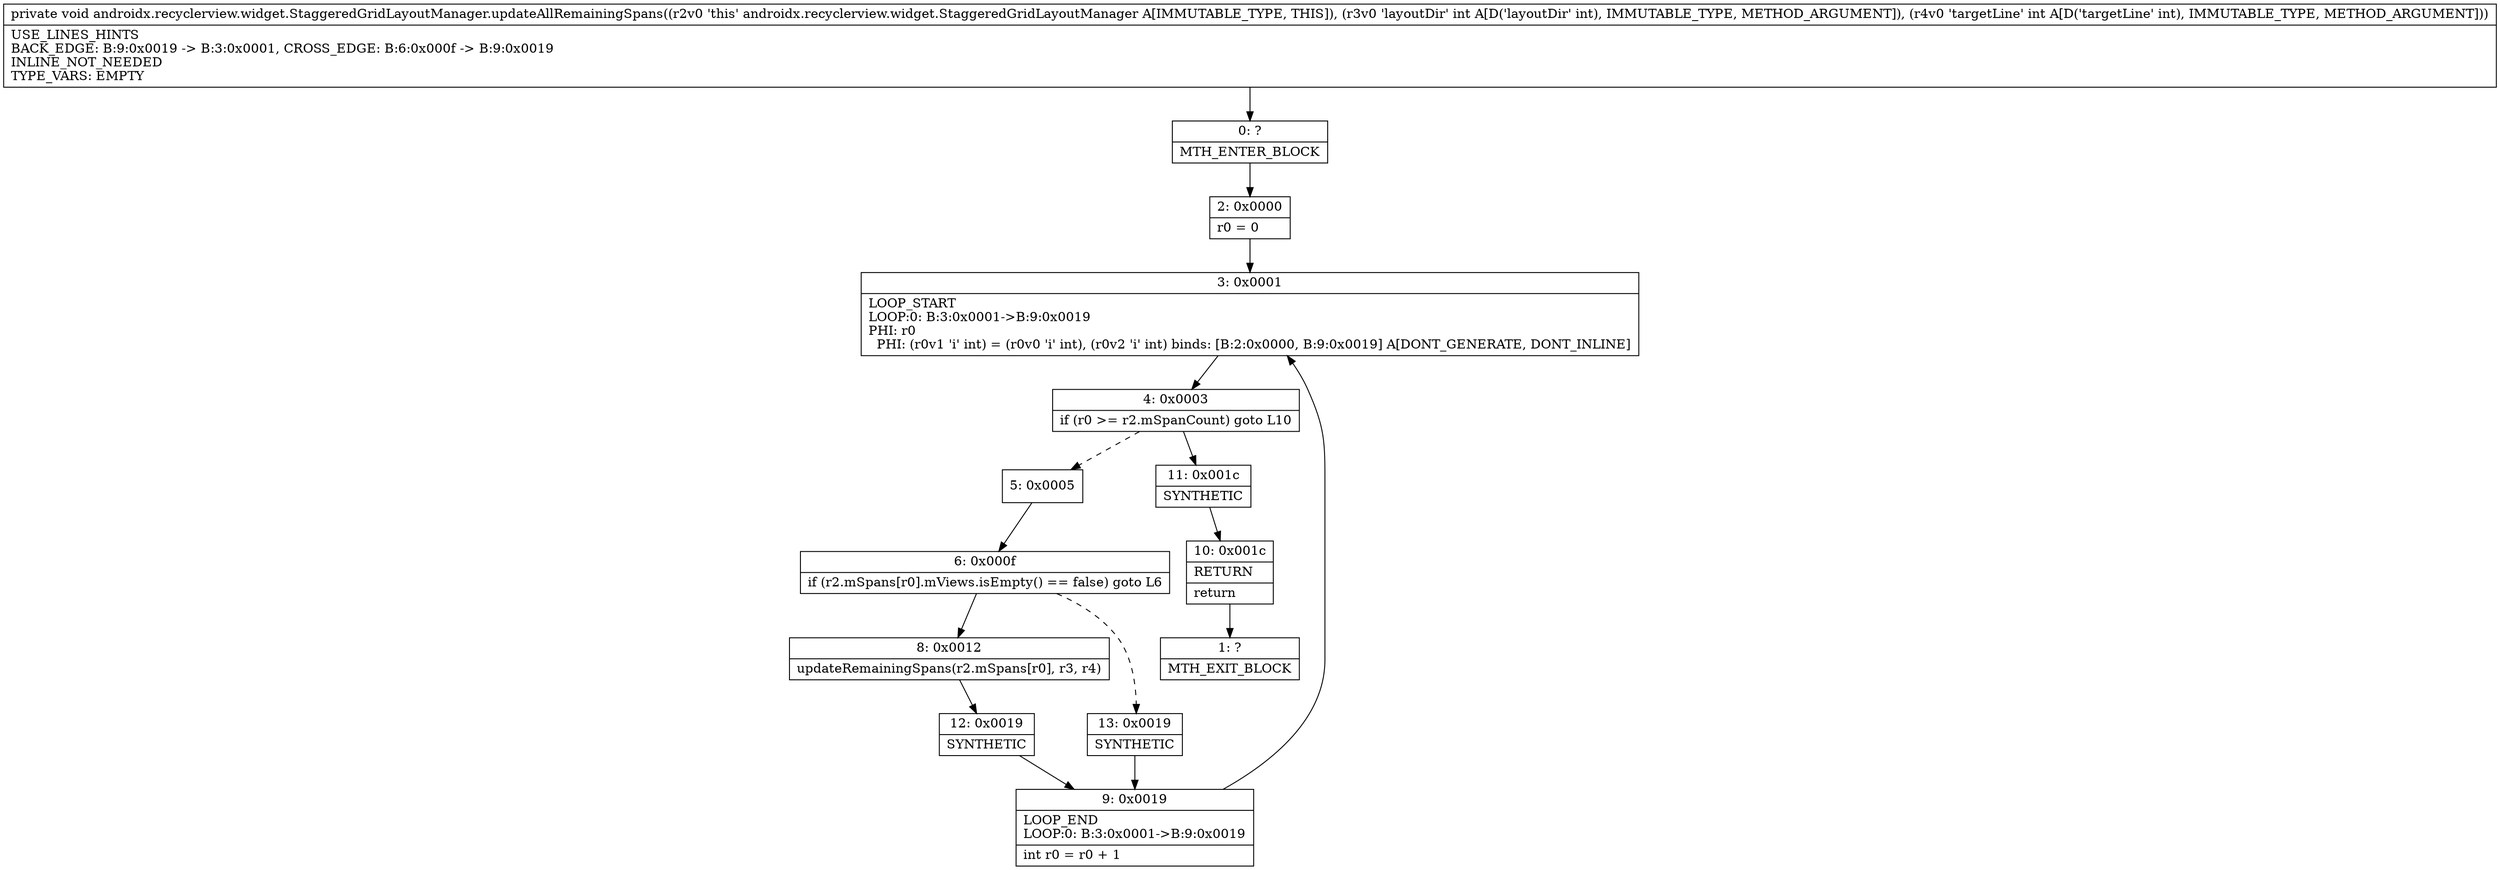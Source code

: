 digraph "CFG forandroidx.recyclerview.widget.StaggeredGridLayoutManager.updateAllRemainingSpans(II)V" {
Node_0 [shape=record,label="{0\:\ ?|MTH_ENTER_BLOCK\l}"];
Node_2 [shape=record,label="{2\:\ 0x0000|r0 = 0\l}"];
Node_3 [shape=record,label="{3\:\ 0x0001|LOOP_START\lLOOP:0: B:3:0x0001\-\>B:9:0x0019\lPHI: r0 \l  PHI: (r0v1 'i' int) = (r0v0 'i' int), (r0v2 'i' int) binds: [B:2:0x0000, B:9:0x0019] A[DONT_GENERATE, DONT_INLINE]\l}"];
Node_4 [shape=record,label="{4\:\ 0x0003|if (r0 \>= r2.mSpanCount) goto L10\l}"];
Node_5 [shape=record,label="{5\:\ 0x0005}"];
Node_6 [shape=record,label="{6\:\ 0x000f|if (r2.mSpans[r0].mViews.isEmpty() == false) goto L6\l}"];
Node_8 [shape=record,label="{8\:\ 0x0012|updateRemainingSpans(r2.mSpans[r0], r3, r4)\l}"];
Node_12 [shape=record,label="{12\:\ 0x0019|SYNTHETIC\l}"];
Node_9 [shape=record,label="{9\:\ 0x0019|LOOP_END\lLOOP:0: B:3:0x0001\-\>B:9:0x0019\l|int r0 = r0 + 1\l}"];
Node_13 [shape=record,label="{13\:\ 0x0019|SYNTHETIC\l}"];
Node_11 [shape=record,label="{11\:\ 0x001c|SYNTHETIC\l}"];
Node_10 [shape=record,label="{10\:\ 0x001c|RETURN\l|return\l}"];
Node_1 [shape=record,label="{1\:\ ?|MTH_EXIT_BLOCK\l}"];
MethodNode[shape=record,label="{private void androidx.recyclerview.widget.StaggeredGridLayoutManager.updateAllRemainingSpans((r2v0 'this' androidx.recyclerview.widget.StaggeredGridLayoutManager A[IMMUTABLE_TYPE, THIS]), (r3v0 'layoutDir' int A[D('layoutDir' int), IMMUTABLE_TYPE, METHOD_ARGUMENT]), (r4v0 'targetLine' int A[D('targetLine' int), IMMUTABLE_TYPE, METHOD_ARGUMENT]))  | USE_LINES_HINTS\lBACK_EDGE: B:9:0x0019 \-\> B:3:0x0001, CROSS_EDGE: B:6:0x000f \-\> B:9:0x0019\lINLINE_NOT_NEEDED\lTYPE_VARS: EMPTY\l}"];
MethodNode -> Node_0;Node_0 -> Node_2;
Node_2 -> Node_3;
Node_3 -> Node_4;
Node_4 -> Node_5[style=dashed];
Node_4 -> Node_11;
Node_5 -> Node_6;
Node_6 -> Node_8;
Node_6 -> Node_13[style=dashed];
Node_8 -> Node_12;
Node_12 -> Node_9;
Node_9 -> Node_3;
Node_13 -> Node_9;
Node_11 -> Node_10;
Node_10 -> Node_1;
}

